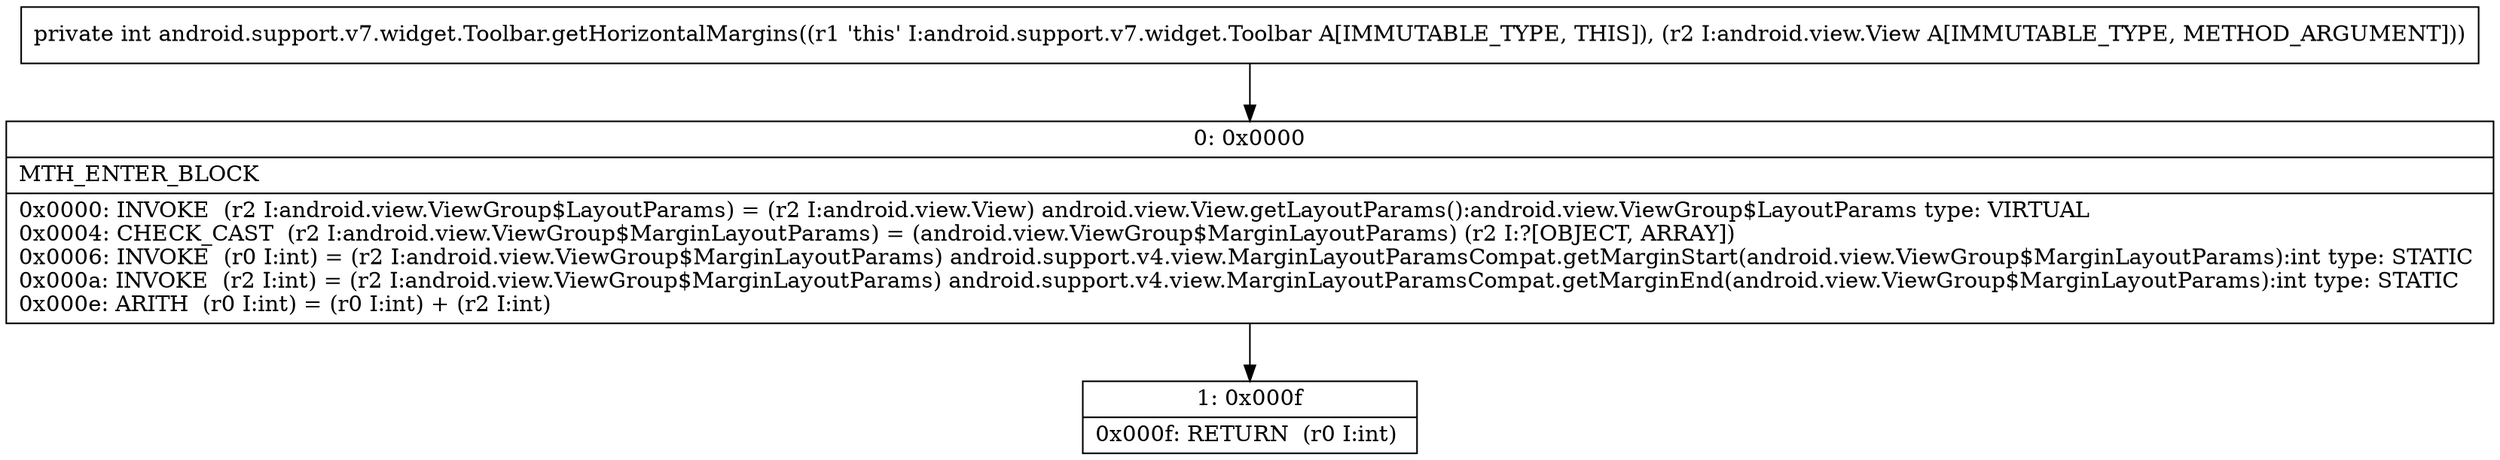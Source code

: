 digraph "CFG forandroid.support.v7.widget.Toolbar.getHorizontalMargins(Landroid\/view\/View;)I" {
Node_0 [shape=record,label="{0\:\ 0x0000|MTH_ENTER_BLOCK\l|0x0000: INVOKE  (r2 I:android.view.ViewGroup$LayoutParams) = (r2 I:android.view.View) android.view.View.getLayoutParams():android.view.ViewGroup$LayoutParams type: VIRTUAL \l0x0004: CHECK_CAST  (r2 I:android.view.ViewGroup$MarginLayoutParams) = (android.view.ViewGroup$MarginLayoutParams) (r2 I:?[OBJECT, ARRAY]) \l0x0006: INVOKE  (r0 I:int) = (r2 I:android.view.ViewGroup$MarginLayoutParams) android.support.v4.view.MarginLayoutParamsCompat.getMarginStart(android.view.ViewGroup$MarginLayoutParams):int type: STATIC \l0x000a: INVOKE  (r2 I:int) = (r2 I:android.view.ViewGroup$MarginLayoutParams) android.support.v4.view.MarginLayoutParamsCompat.getMarginEnd(android.view.ViewGroup$MarginLayoutParams):int type: STATIC \l0x000e: ARITH  (r0 I:int) = (r0 I:int) + (r2 I:int) \l}"];
Node_1 [shape=record,label="{1\:\ 0x000f|0x000f: RETURN  (r0 I:int) \l}"];
MethodNode[shape=record,label="{private int android.support.v7.widget.Toolbar.getHorizontalMargins((r1 'this' I:android.support.v7.widget.Toolbar A[IMMUTABLE_TYPE, THIS]), (r2 I:android.view.View A[IMMUTABLE_TYPE, METHOD_ARGUMENT])) }"];
MethodNode -> Node_0;
Node_0 -> Node_1;
}

